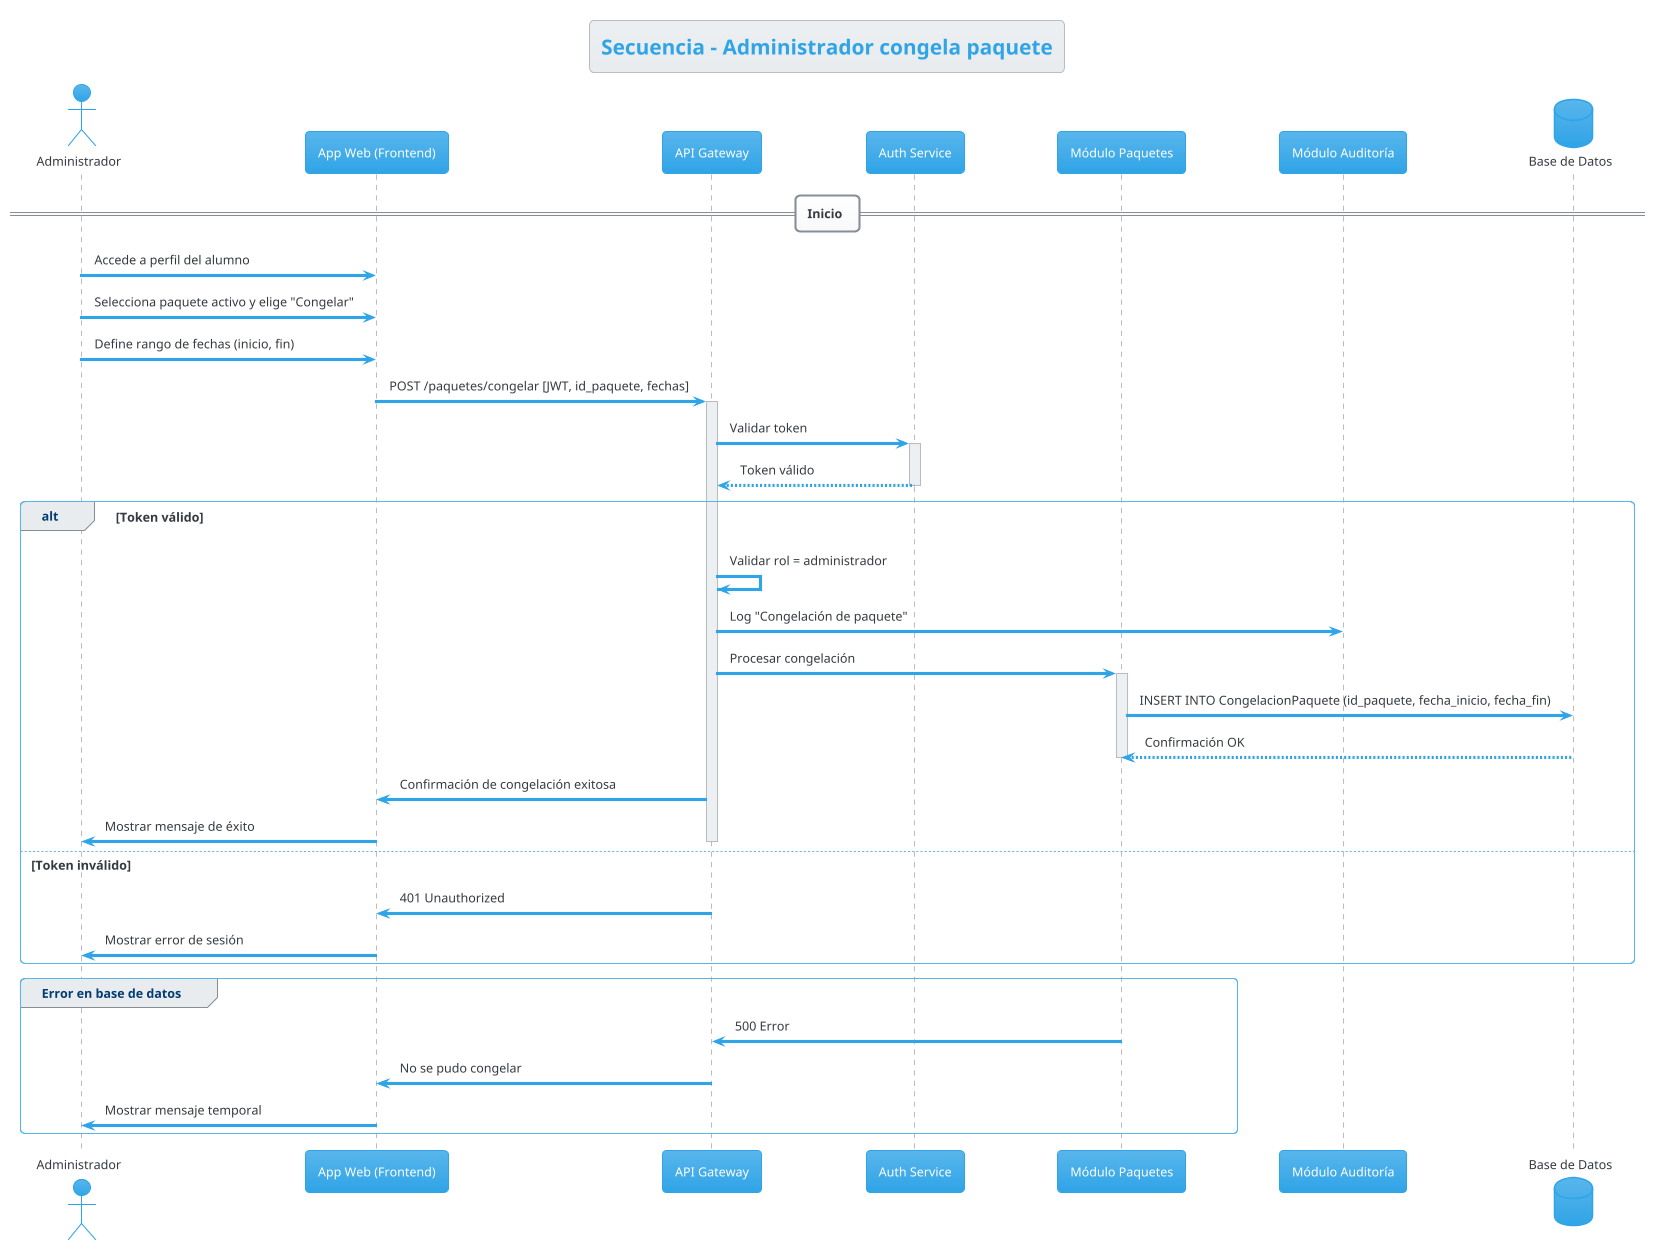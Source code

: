 @startuml S_AD02_CongelarPaquete
!theme cerulean
skinparam linetype ortho

title Secuencia - Administrador congela paquete

actor "Administrador" as ADM
participant "App Web (Frontend)" as FE
participant "API Gateway" as API
participant "Auth Service" as AUTH
participant "Módulo Paquetes" as PK
participant "Módulo Auditoría" as AUD
database "Base de Datos" as DB

== Inicio ==
ADM -> FE : Accede a perfil del alumno
ADM -> FE : Selecciona paquete activo y elige "Congelar"
ADM -> FE : Define rango de fechas (inicio, fin)

FE -> API : POST /paquetes/congelar [JWT, id_paquete, fechas]
activate API

API -> AUTH : Validar token
activate AUTH
AUTH --> API : Token válido
deactivate AUTH

alt Token válido
    API -> API : Validar rol = administrador
    API -> AUD : Log "Congelación de paquete"

    API -> PK : Procesar congelación
    activate PK

    PK -> DB : INSERT INTO CongelacionPaquete (id_paquete, fecha_inicio, fecha_fin)
    DB --> PK : Confirmación OK
    deactivate PK

    API -> FE : Confirmación de congelación exitosa
    FE -> ADM : Mostrar mensaje de éxito
    deactivate API
else Token inválido
    API -> FE : 401 Unauthorized
    FE -> ADM : Mostrar error de sesión
    deactivate API
end

group Error en base de datos
    PK -> API : 500 Error
    API -> FE : No se pudo congelar
    FE -> ADM : Mostrar mensaje temporal
end

@enduml
